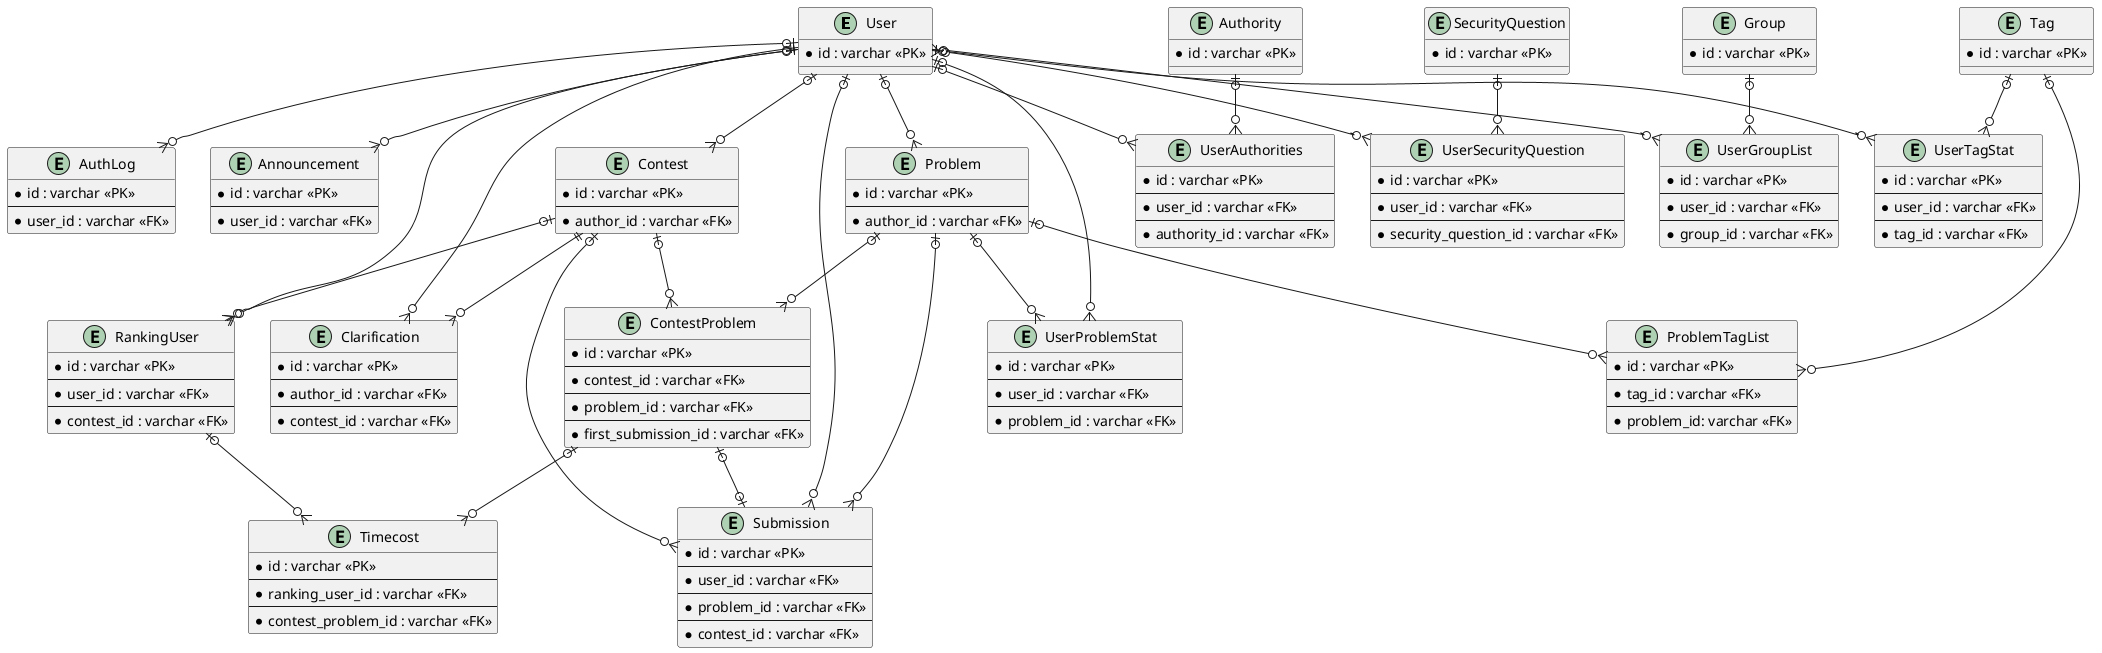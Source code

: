 @startuml
entity "User" as e01 {
  *id : varchar <<PK>>
}

entity "Contest" as e02 {
  *id : varchar <<PK>>
  --
  *author_id : varchar <<FK>>
}

entity "Clarification" as e03 {
  *id : varchar <<PK>>
  --
  *author_id : varchar <<FK>>
  --
  *contest_id : varchar <<FK>>
}

entity "Tag" as e04 {
  *id : varchar <<PK>>
}

entity "Problem" as e05 {
  *id : varchar <<PK>>
  --
  *author_id : varchar <<FK>>
}
entity "ProblemTagList" as e06 {
  *id : varchar <<PK>>
  --
  *tag_id : varchar <<FK>>
  --
  *problem_id: varchar <<FK>>
}

entity "ContestProblem" as e07 {
  *id : varchar <<PK>>
  --
  *contest_id : varchar <<FK>>
  --
  *problem_id : varchar <<FK>>
  --
  *first_submission_id : varchar <<FK>>
}

entity "Group" as e08 {
  *id : varchar <<PK>>
}

entity "UserTagStat" as e09 {
  *id : varchar <<PK>>
  --
  *user_id : varchar <<FK>>
  --
  *tag_id : varchar <<FK>>
}

entity "AuthLog" as e10 {
  *id : varchar <<PK>>
  --
  *user_id : varchar <<FK>>
}

entity "Authority" as e11 {
  *id : varchar <<PK>>
}
entity "UserAuthorities" as e12 {
  *id : varchar <<PK>>
  --
  *user_id : varchar <<FK>>
  --
  *authority_id : varchar <<FK>>
}
entity "Announcement" as e13 {
  *id : varchar <<PK>>
  --
  *user_id : varchar <<FK>>
}
entity "SecurityQuestion" as e14 {
  *id : varchar <<PK>>
}
entity "UserSecurityQuestion" as e15 {
  *id : varchar <<PK>>
  --
  *user_id : varchar <<FK>>
  --
  *security_question_id : varchar <<FK>>
}
entity "UserProblemStat" as e16 {
  *id : varchar <<PK>>
  --
  *user_id : varchar <<FK>>
  --
  *problem_id : varchar <<FK>>
}
entity "Submission" as e17 {
  *id : varchar <<PK>>
  --
  *user_id : varchar <<FK>>
  --
  *problem_id : varchar <<FK>>
  --
  *contest_id : varchar <<FK>>
}
entity "RankingUser" as e18 {
  *id : varchar <<PK>>
  --
  *user_id : varchar <<FK>>
  --
  *contest_id : varchar <<FK>>
}
entity "Timecost" as e19 {
  *id : varchar <<PK>>
  --
  *ranking_user_id : varchar <<FK>>
  --
  *contest_problem_id : varchar <<FK>>
}
entity "UserGroupList" as e20 {
  *id : varchar <<PK>>
  --
  *user_id : varchar <<FK>>
  --
  *group_id : varchar <<FK>>
}

e01 |o--o{ e02
e01 |o--o{ e10
e01 |o--o{ e20
e08 |o--o{ e20
e01 |o--o{ e05
e01 ||--o{ e03
e02 ||--o{ e03
e04 |o--o{ e06
e05 |o--o{ e06
e01 |o--o{ e09
e04 |o--o{ e09
e01 |o--o{ e12
e11 |o--o{ e12
e01 |o--o{ e13
e01 }o--o{ e15
e14 |o--o{ e15
e01 |o--o{ e16
e05 |o--o{ e16
e02 |o--o{ e17
e01 |o--o{ e17
e05 |o--o{ e17
e05 |o--o{ e07
e02 |o--o{ e07
e07 |o--o| e17
e02 |o--o{ e18
e01 |o--o{ e18
e18 |o--o{ e19
e07 |o--o{ e19
@enduml
